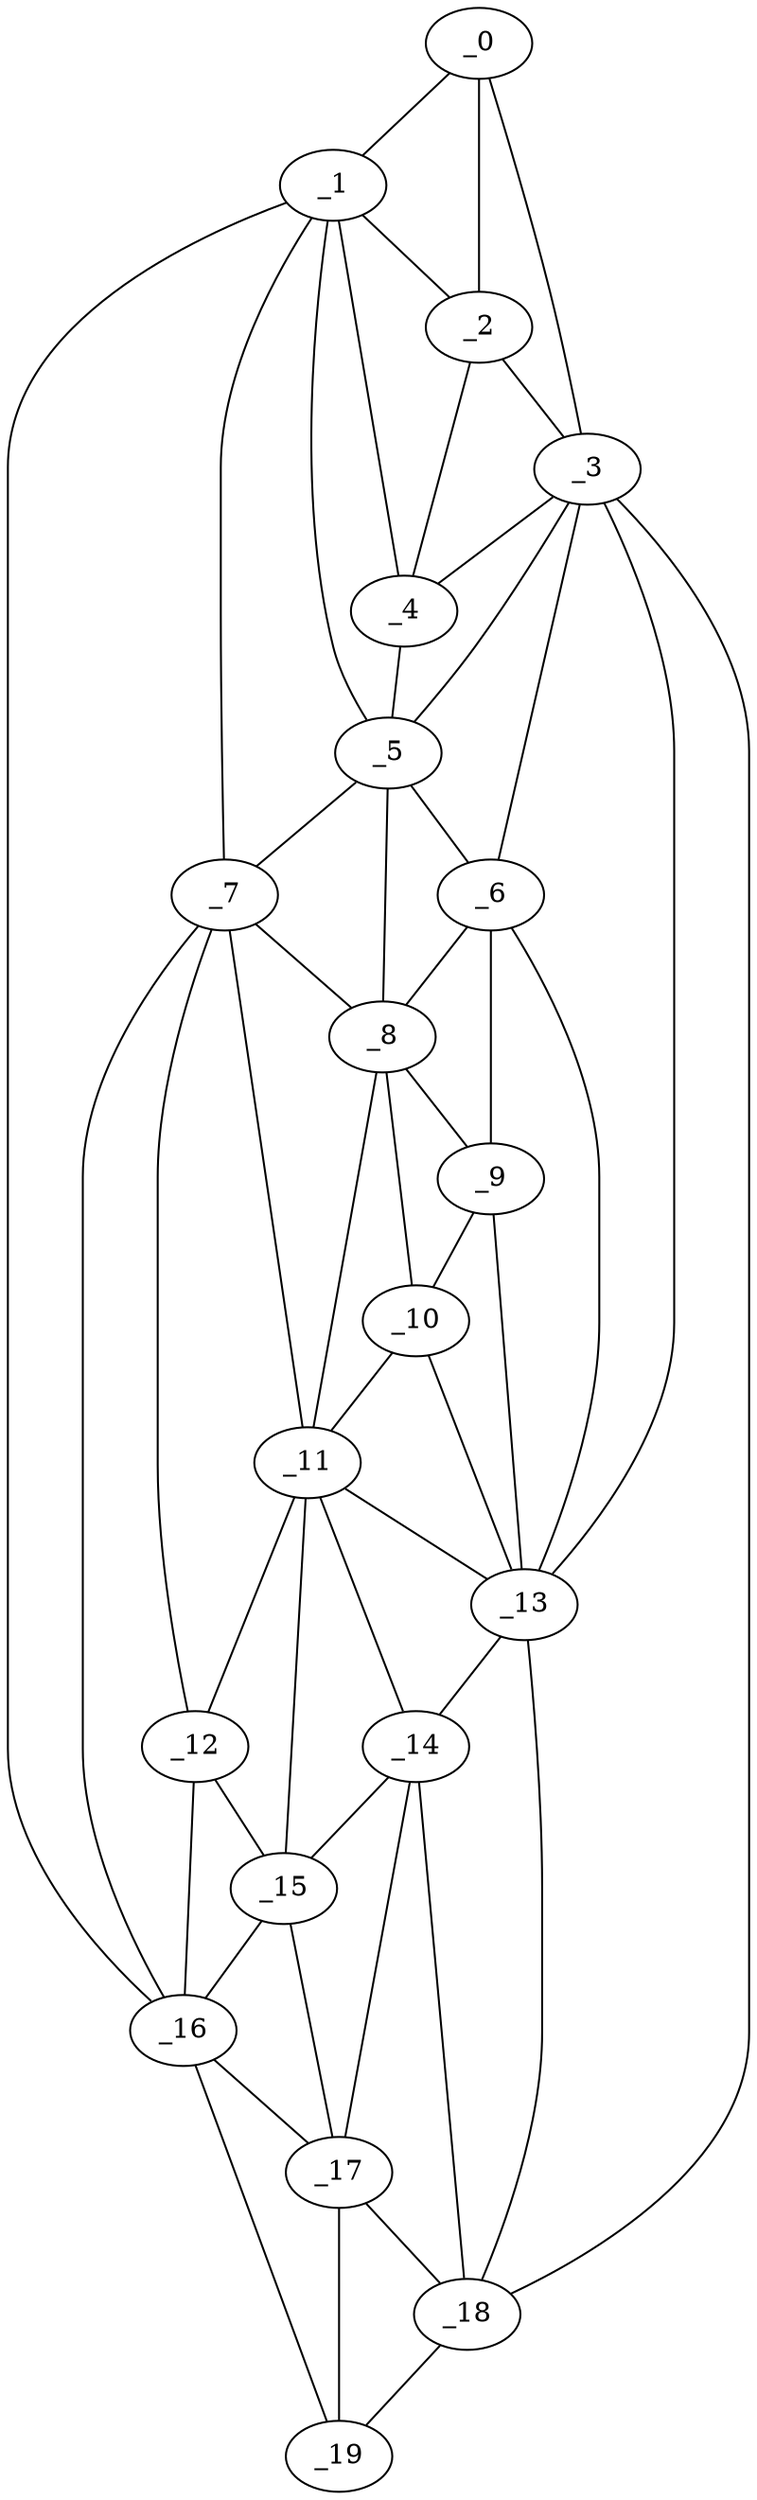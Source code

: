 graph "obj84__225.gxl" {
	_0	 [x=5,
		y=43];
	_1	 [x=6,
		y=58];
	_0 -- _1	 [valence=1];
	_2	 [x=16,
		y=40];
	_0 -- _2	 [valence=2];
	_3	 [x=28,
		y=34];
	_0 -- _3	 [valence=1];
	_1 -- _2	 [valence=2];
	_4	 [x=34,
		y=43];
	_1 -- _4	 [valence=1];
	_5	 [x=40,
		y=46];
	_1 -- _5	 [valence=2];
	_7	 [x=62,
		y=78];
	_1 -- _7	 [valence=1];
	_16	 [x=102,
		y=93];
	_1 -- _16	 [valence=1];
	_2 -- _3	 [valence=2];
	_2 -- _4	 [valence=2];
	_3 -- _4	 [valence=2];
	_3 -- _5	 [valence=2];
	_6	 [x=58,
		y=50];
	_3 -- _6	 [valence=2];
	_13	 [x=86,
		y=58];
	_3 -- _13	 [valence=2];
	_18	 [x=125,
		y=65];
	_3 -- _18	 [valence=1];
	_4 -- _5	 [valence=1];
	_5 -- _6	 [valence=2];
	_5 -- _7	 [valence=2];
	_8	 [x=64,
		y=66];
	_5 -- _8	 [valence=1];
	_6 -- _8	 [valence=2];
	_9	 [x=68,
		y=54];
	_6 -- _9	 [valence=2];
	_6 -- _13	 [valence=1];
	_7 -- _8	 [valence=2];
	_11	 [x=84,
		y=73];
	_7 -- _11	 [valence=1];
	_12	 [x=85,
		y=86];
	_7 -- _12	 [valence=2];
	_7 -- _16	 [valence=2];
	_8 -- _9	 [valence=2];
	_10	 [x=80,
		y=62];
	_8 -- _10	 [valence=2];
	_8 -- _11	 [valence=1];
	_9 -- _10	 [valence=2];
	_9 -- _13	 [valence=2];
	_10 -- _11	 [valence=2];
	_10 -- _13	 [valence=2];
	_11 -- _12	 [valence=2];
	_11 -- _13	 [valence=2];
	_14	 [x=93,
		y=60];
	_11 -- _14	 [valence=1];
	_15	 [x=101,
		y=78];
	_11 -- _15	 [valence=2];
	_12 -- _15	 [valence=1];
	_12 -- _16	 [valence=1];
	_13 -- _14	 [valence=1];
	_13 -- _18	 [valence=1];
	_14 -- _15	 [valence=1];
	_17	 [x=113,
		y=76];
	_14 -- _17	 [valence=2];
	_14 -- _18	 [valence=2];
	_15 -- _16	 [valence=1];
	_15 -- _17	 [valence=2];
	_16 -- _17	 [valence=2];
	_19	 [x=125,
		y=83];
	_16 -- _19	 [valence=1];
	_17 -- _18	 [valence=1];
	_17 -- _19	 [valence=2];
	_18 -- _19	 [valence=1];
}
